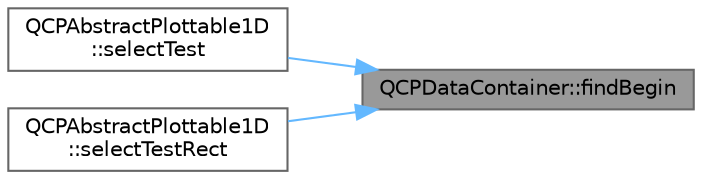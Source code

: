 digraph "QCPDataContainer::findBegin"
{
 // LATEX_PDF_SIZE
  bgcolor="transparent";
  edge [fontname=Helvetica,fontsize=10,labelfontname=Helvetica,labelfontsize=10];
  node [fontname=Helvetica,fontsize=10,shape=box,height=0.2,width=0.4];
  rankdir="RL";
  Node1 [label="QCPDataContainer::findBegin",height=0.2,width=0.4,color="gray40", fillcolor="grey60", style="filled", fontcolor="black",tooltip=" "];
  Node1 -> Node2 [dir="back",color="steelblue1",style="solid"];
  Node2 [label="QCPAbstractPlottable1D\l::selectTest",height=0.2,width=0.4,color="grey40", fillcolor="white", style="filled",URL="$class_q_c_p_abstract_plottable1_d.html#a4611b43bcb6441b2154eb4f4e0a33db2",tooltip=" "];
  Node1 -> Node3 [dir="back",color="steelblue1",style="solid"];
  Node3 [label="QCPAbstractPlottable1D\l::selectTestRect",height=0.2,width=0.4,color="grey40", fillcolor="white", style="filled",URL="$class_q_c_p_abstract_plottable1_d.html#a22377bf6e57ab7eedbc9e489250c6ded",tooltip=" "];
}
